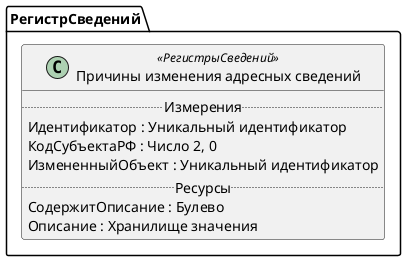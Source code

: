 ﻿@startuml ПричиныИзмененияАдресныхСведений
'!include templates.wsd
'..\include templates.wsd
class РегистрСведений.ПричиныИзмененияАдресныхСведений as "Причины изменения адресных сведений" <<РегистрыСведений>>
{
..Измерения..
Идентификатор : Уникальный идентификатор
КодСубъектаРФ : Число 2, 0
ИзмененныйОбъект : Уникальный идентификатор
..Ресурсы..
СодержитОписание : Булево
Описание : Хранилище значения
}
@enduml
